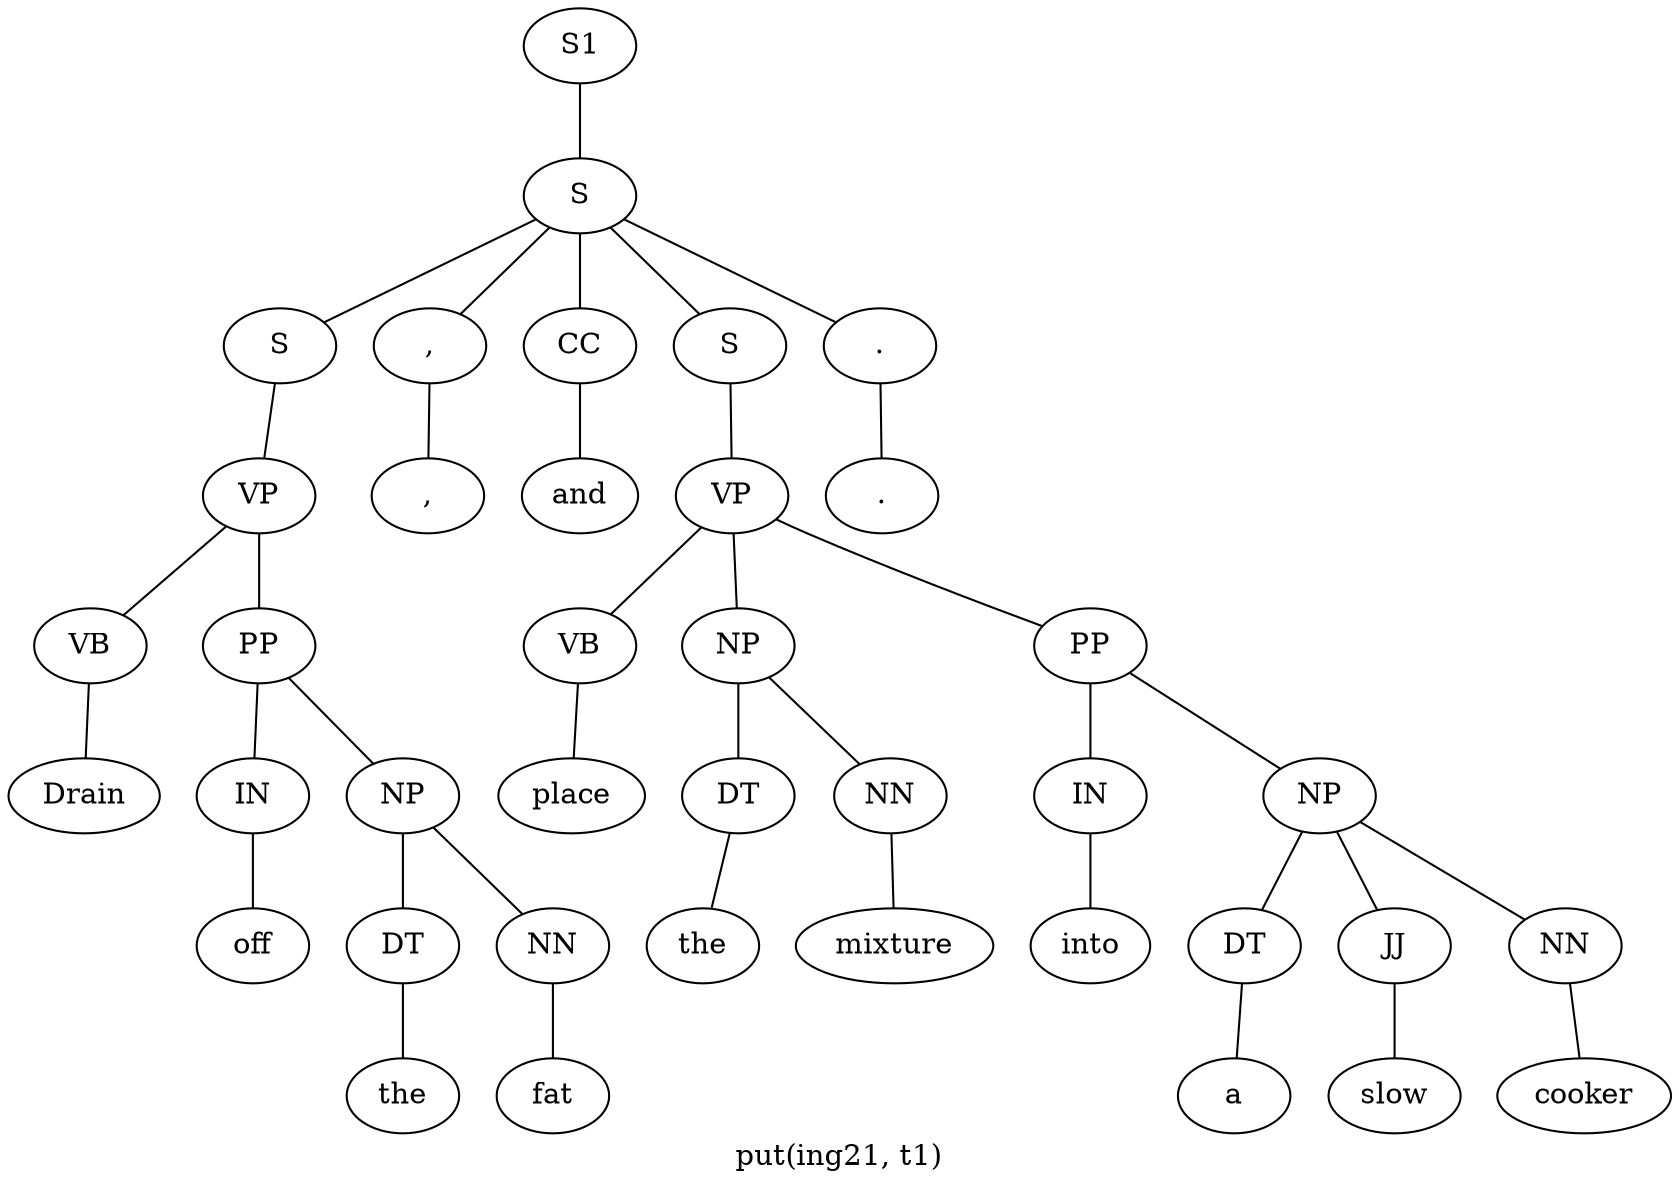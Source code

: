 graph SyntaxGraph {
	label = "put(ing21, t1)";
	Node0 [label="S1"];
	Node1 [label="S"];
	Node2 [label="S"];
	Node3 [label="VP"];
	Node4 [label="VB"];
	Node5 [label="Drain"];
	Node6 [label="PP"];
	Node7 [label="IN"];
	Node8 [label="off"];
	Node9 [label="NP"];
	Node10 [label="DT"];
	Node11 [label="the"];
	Node12 [label="NN"];
	Node13 [label="fat"];
	Node14 [label=","];
	Node15 [label=","];
	Node16 [label="CC"];
	Node17 [label="and"];
	Node18 [label="S"];
	Node19 [label="VP"];
	Node20 [label="VB"];
	Node21 [label="place"];
	Node22 [label="NP"];
	Node23 [label="DT"];
	Node24 [label="the"];
	Node25 [label="NN"];
	Node26 [label="mixture"];
	Node27 [label="PP"];
	Node28 [label="IN"];
	Node29 [label="into"];
	Node30 [label="NP"];
	Node31 [label="DT"];
	Node32 [label="a"];
	Node33 [label="JJ"];
	Node34 [label="slow"];
	Node35 [label="NN"];
	Node36 [label="cooker"];
	Node37 [label="."];
	Node38 [label="."];

	Node0 -- Node1;
	Node1 -- Node2;
	Node1 -- Node14;
	Node1 -- Node16;
	Node1 -- Node18;
	Node1 -- Node37;
	Node2 -- Node3;
	Node3 -- Node4;
	Node3 -- Node6;
	Node4 -- Node5;
	Node6 -- Node7;
	Node6 -- Node9;
	Node7 -- Node8;
	Node9 -- Node10;
	Node9 -- Node12;
	Node10 -- Node11;
	Node12 -- Node13;
	Node14 -- Node15;
	Node16 -- Node17;
	Node18 -- Node19;
	Node19 -- Node20;
	Node19 -- Node22;
	Node19 -- Node27;
	Node20 -- Node21;
	Node22 -- Node23;
	Node22 -- Node25;
	Node23 -- Node24;
	Node25 -- Node26;
	Node27 -- Node28;
	Node27 -- Node30;
	Node28 -- Node29;
	Node30 -- Node31;
	Node30 -- Node33;
	Node30 -- Node35;
	Node31 -- Node32;
	Node33 -- Node34;
	Node35 -- Node36;
	Node37 -- Node38;
}